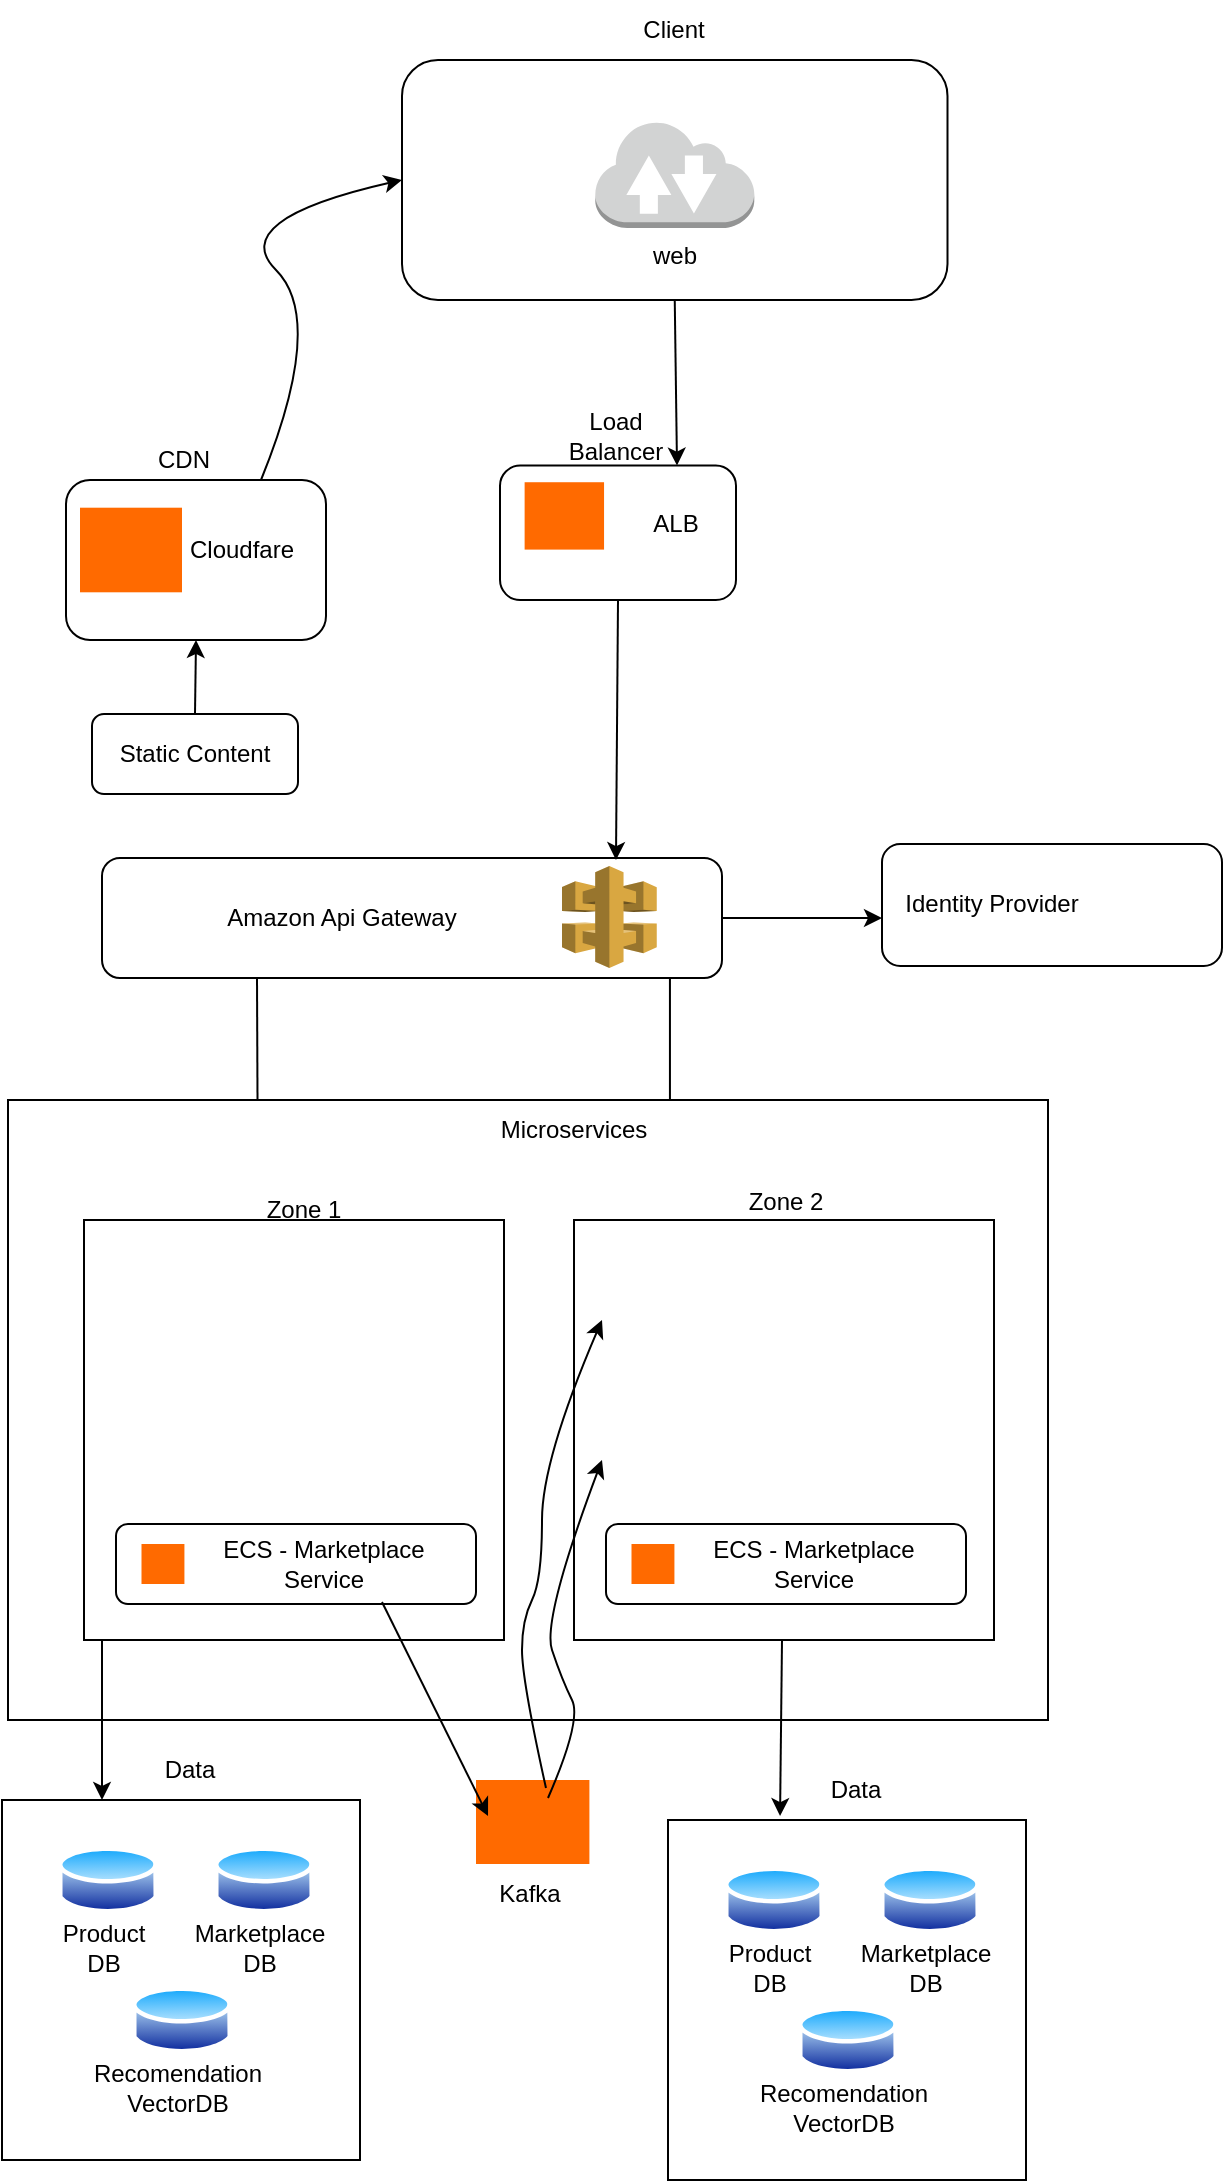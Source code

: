 <mxfile version="28.2.3">
  <diagram name="Page-1" id="uM2RWV-hZdUj_f4ezHtT">
    <mxGraphModel dx="873" dy="1041" grid="1" gridSize="10" guides="1" tooltips="1" connect="1" arrows="1" fold="1" page="1" pageScale="1" pageWidth="850" pageHeight="1100" math="0" shadow="0">
      <root>
        <mxCell id="0" />
        <mxCell id="1" parent="0" />
        <mxCell id="gP5xzrsOw4okpKsFbW5q-6" value="" style="group;movable=0;resizable=0;rotatable=0;deletable=0;editable=0;locked=1;connectable=0;" vertex="1" connectable="0" parent="1">
          <mxGeometry x="240" width="272.75" height="150" as="geometry" />
        </mxCell>
        <mxCell id="gP5xzrsOw4okpKsFbW5q-4" value="" style="rounded=1;whiteSpace=wrap;html=1;fillColor=light-dark(#FFFFFF,transparent);movable=0;resizable=0;rotatable=0;deletable=0;editable=0;locked=1;connectable=0;" vertex="1" parent="gP5xzrsOw4okpKsFbW5q-6">
          <mxGeometry y="30" width="272.75" height="120" as="geometry" />
        </mxCell>
        <mxCell id="gP5xzrsOw4okpKsFbW5q-5" value="Client" style="text;html=1;align=center;verticalAlign=middle;whiteSpace=wrap;rounded=0;movable=0;resizable=0;rotatable=0;deletable=0;editable=0;locked=1;connectable=0;" vertex="1" parent="gP5xzrsOw4okpKsFbW5q-6">
          <mxGeometry x="106.12" width="60" height="30" as="geometry" />
        </mxCell>
        <mxCell id="Uxrc10yOzOFZdtbdVySu-6" value="web" style="outlineConnect=0;dashed=0;verticalLabelPosition=bottom;verticalAlign=top;align=center;html=1;shape=mxgraph.aws3.internet_2;fillColor=#D2D3D3;gradientColor=none;movable=0;resizable=0;rotatable=0;deletable=0;editable=0;locked=1;connectable=0;" parent="gP5xzrsOw4okpKsFbW5q-6" vertex="1">
          <mxGeometry x="96.63" y="60" width="79.5" height="54" as="geometry" />
        </mxCell>
        <mxCell id="gP5xzrsOw4okpKsFbW5q-7" value="" style="group;movable=0;resizable=0;rotatable=0;deletable=0;editable=0;locked=1;connectable=0;" vertex="1" connectable="0" parent="1">
          <mxGeometry x="289" y="216" width="118" height="84" as="geometry" />
        </mxCell>
        <mxCell id="gP5xzrsOw4okpKsFbW5q-8" value="" style="rounded=1;whiteSpace=wrap;html=1;fillColor=light-dark(#FFFFFF,transparent);movable=0;resizable=0;rotatable=0;deletable=0;editable=0;locked=1;connectable=0;" vertex="1" parent="gP5xzrsOw4okpKsFbW5q-7">
          <mxGeometry y="16.8" width="118" height="67.2" as="geometry" />
        </mxCell>
        <mxCell id="gP5xzrsOw4okpKsFbW5q-9" value="Load Balancer" style="text;html=1;align=center;verticalAlign=middle;whiteSpace=wrap;rounded=0;movable=0;resizable=0;rotatable=0;deletable=0;editable=0;locked=1;connectable=0;" vertex="1" parent="gP5xzrsOw4okpKsFbW5q-7">
          <mxGeometry x="45.217" y="-6.72" width="25.958" height="16.8" as="geometry" />
        </mxCell>
        <mxCell id="gP5xzrsOw4okpKsFbW5q-12" value="" style="points=[];aspect=fixed;html=1;align=center;shadow=0;dashed=0;fillColor=#FF6A00;strokeColor=none;shape=mxgraph.alibaba_cloud.alb_application_load_balancer_01;movable=0;resizable=0;rotatable=0;deletable=0;editable=0;locked=1;connectable=0;" vertex="1" parent="gP5xzrsOw4okpKsFbW5q-7">
          <mxGeometry x="12.31" y="25.116" width="39.715" height="33.684" as="geometry" />
        </mxCell>
        <mxCell id="gP5xzrsOw4okpKsFbW5q-17" value="ALB" style="text;html=1;align=center;verticalAlign=middle;whiteSpace=wrap;rounded=0;movable=0;resizable=0;rotatable=0;deletable=0;editable=0;locked=1;connectable=0;" vertex="1" parent="gP5xzrsOw4okpKsFbW5q-7">
          <mxGeometry x="58" y="33.6" width="60" height="25.2" as="geometry" />
        </mxCell>
        <mxCell id="gP5xzrsOw4okpKsFbW5q-16" value="" style="endArrow=classic;html=1;rounded=0;exitX=0.5;exitY=1;exitDx=0;exitDy=0;entryX=0.75;entryY=0;entryDx=0;entryDy=0;movable=0;resizable=0;rotatable=0;deletable=0;editable=0;locked=1;connectable=0;" edge="1" parent="1" source="gP5xzrsOw4okpKsFbW5q-4" target="gP5xzrsOw4okpKsFbW5q-8">
          <mxGeometry width="50" height="50" relative="1" as="geometry">
            <mxPoint x="250" y="520" as="sourcePoint" />
            <mxPoint x="300" y="470" as="targetPoint" />
          </mxGeometry>
        </mxCell>
        <mxCell id="gP5xzrsOw4okpKsFbW5q-18" value="" style="group;movable=0;resizable=0;rotatable=0;deletable=0;editable=0;locked=1;connectable=0;" vertex="1" connectable="0" parent="1">
          <mxGeometry x="72" y="220" width="130" height="100" as="geometry" />
        </mxCell>
        <mxCell id="gP5xzrsOw4okpKsFbW5q-19" value="" style="rounded=1;whiteSpace=wrap;html=1;fillColor=light-dark(#FFFFFF,transparent);movable=0;resizable=0;rotatable=0;deletable=0;editable=0;locked=1;connectable=0;" vertex="1" parent="gP5xzrsOw4okpKsFbW5q-18">
          <mxGeometry y="20" width="130" height="80" as="geometry" />
        </mxCell>
        <mxCell id="gP5xzrsOw4okpKsFbW5q-22" value="Cloudfare" style="text;html=1;align=center;verticalAlign=middle;whiteSpace=wrap;rounded=0;movable=0;resizable=0;rotatable=0;deletable=0;editable=0;locked=1;connectable=0;" vertex="1" parent="gP5xzrsOw4okpKsFbW5q-18">
          <mxGeometry x="58" y="40" width="60" height="30" as="geometry" />
        </mxCell>
        <mxCell id="gP5xzrsOw4okpKsFbW5q-20" value="CDN" style="text;html=1;align=center;verticalAlign=middle;whiteSpace=wrap;rounded=0;movable=0;resizable=0;rotatable=0;deletable=0;editable=0;locked=1;connectable=0;" vertex="1" parent="gP5xzrsOw4okpKsFbW5q-18">
          <mxGeometry x="46.017" width="25.958" height="20" as="geometry" />
        </mxCell>
        <mxCell id="gP5xzrsOw4okpKsFbW5q-23" value="" style="points=[];aspect=fixed;html=1;align=center;shadow=0;dashed=0;fillColor=#FF6A00;strokeColor=none;shape=mxgraph.alibaba_cloud.cdn_content_distribution_network;movable=0;resizable=0;rotatable=0;deletable=0;editable=0;locked=1;connectable=0;" vertex="1" parent="gP5xzrsOw4okpKsFbW5q-18">
          <mxGeometry x="7" y="33.85" width="51" height="42.3" as="geometry" />
        </mxCell>
        <mxCell id="gP5xzrsOw4okpKsFbW5q-30" value="Static Content" style="rounded=1;whiteSpace=wrap;html=1;movable=0;resizable=0;rotatable=0;deletable=0;editable=0;locked=1;connectable=0;" vertex="1" parent="1">
          <mxGeometry x="85" y="357" width="103" height="40" as="geometry" />
        </mxCell>
        <mxCell id="gP5xzrsOw4okpKsFbW5q-32" value="" style="endArrow=classic;html=1;rounded=0;exitX=0.5;exitY=0;exitDx=0;exitDy=0;entryX=0.5;entryY=1;entryDx=0;entryDy=0;movable=0;resizable=0;rotatable=0;deletable=0;editable=0;locked=1;connectable=0;" edge="1" parent="1" source="gP5xzrsOw4okpKsFbW5q-30" target="gP5xzrsOw4okpKsFbW5q-19">
          <mxGeometry width="50" height="50" relative="1" as="geometry">
            <mxPoint x="250" y="520" as="sourcePoint" />
            <mxPoint x="300" y="470" as="targetPoint" />
          </mxGeometry>
        </mxCell>
        <mxCell id="gP5xzrsOw4okpKsFbW5q-35" value="" style="curved=1;endArrow=classic;html=1;rounded=0;entryX=0;entryY=0.5;entryDx=0;entryDy=0;exitX=0.75;exitY=0;exitDx=0;exitDy=0;movable=0;resizable=0;rotatable=0;deletable=0;editable=0;locked=1;connectable=0;" edge="1" parent="1" source="gP5xzrsOw4okpKsFbW5q-19" target="gP5xzrsOw4okpKsFbW5q-4">
          <mxGeometry width="50" height="50" relative="1" as="geometry">
            <mxPoint x="152" y="160" as="sourcePoint" />
            <mxPoint x="202" y="110" as="targetPoint" />
            <Array as="points">
              <mxPoint x="202" y="160" />
              <mxPoint x="152" y="110" />
            </Array>
          </mxGeometry>
        </mxCell>
        <mxCell id="gP5xzrsOw4okpKsFbW5q-36" value="" style="rounded=1;whiteSpace=wrap;html=1;fillColor=light-dark(#FFFFFF,transparent);movable=0;resizable=0;rotatable=0;deletable=0;editable=0;locked=1;connectable=0;" vertex="1" parent="1">
          <mxGeometry x="90" y="429" width="310" height="60" as="geometry" />
        </mxCell>
        <mxCell id="Uxrc10yOzOFZdtbdVySu-5" value="" style="outlineConnect=0;dashed=0;verticalLabelPosition=bottom;verticalAlign=top;align=center;html=1;shape=mxgraph.aws3.api_gateway;fillColor=#D9A741;gradientColor=none;container=0;movable=0;resizable=0;rotatable=0;deletable=0;editable=0;locked=1;connectable=0;" parent="1" vertex="1">
          <mxGeometry x="320" y="433" width="47.38" height="51" as="geometry" />
        </mxCell>
        <mxCell id="Uxrc10yOzOFZdtbdVySu-27" value="Amazon Api Gateway" style="text;html=1;align=center;verticalAlign=middle;whiteSpace=wrap;rounded=0;container=0;movable=0;resizable=0;rotatable=0;deletable=0;editable=0;locked=1;connectable=0;" parent="1" vertex="1">
          <mxGeometry x="120" y="448.61" width="180" height="19.78" as="geometry" />
        </mxCell>
        <mxCell id="gP5xzrsOw4okpKsFbW5q-41" value="" style="endArrow=classic;html=1;rounded=0;exitX=0.5;exitY=1;exitDx=0;exitDy=0;entryX=0.829;entryY=0.017;entryDx=0;entryDy=0;entryPerimeter=0;movable=0;resizable=0;rotatable=0;deletable=0;editable=0;locked=1;connectable=0;" edge="1" parent="1" source="gP5xzrsOw4okpKsFbW5q-8" target="gP5xzrsOw4okpKsFbW5q-36">
          <mxGeometry width="50" height="50" relative="1" as="geometry">
            <mxPoint x="250" y="520" as="sourcePoint" />
            <mxPoint x="300" y="470" as="targetPoint" />
          </mxGeometry>
        </mxCell>
        <mxCell id="gP5xzrsOw4okpKsFbW5q-43" value="" style="image;aspect=fixed;perimeter=ellipsePerimeter;html=1;align=center;shadow=0;dashed=0;fontColor=#4277BB;labelBackgroundColor=default;fontSize=12;spacingTop=3;image=img/lib/ibm/security/identity_provider.svg;movable=0;resizable=0;rotatable=0;deletable=0;editable=0;locked=1;connectable=0;" vertex="1" parent="1">
          <mxGeometry x="590" y="428" width="47" height="47" as="geometry" />
        </mxCell>
        <mxCell id="gP5xzrsOw4okpKsFbW5q-45" value="" style="rounded=1;whiteSpace=wrap;html=1;fillColor=light-dark(#FFFFFF,transparent);movable=0;resizable=0;rotatable=0;deletable=0;editable=0;locked=1;connectable=0;" vertex="1" parent="1">
          <mxGeometry x="480" y="422" width="170" height="61" as="geometry" />
        </mxCell>
        <mxCell id="gP5xzrsOw4okpKsFbW5q-46" value="Identity Provider" style="text;html=1;align=center;verticalAlign=middle;whiteSpace=wrap;rounded=0;movable=0;resizable=0;rotatable=0;deletable=0;editable=0;locked=1;connectable=0;" vertex="1" parent="1">
          <mxGeometry x="480" y="436.5" width="110" height="30" as="geometry" />
        </mxCell>
        <mxCell id="gP5xzrsOw4okpKsFbW5q-47" value="" style="endArrow=classic;html=1;rounded=0;entryX=0;entryY=0.75;entryDx=0;entryDy=0;exitX=1;exitY=0.5;exitDx=0;exitDy=0;movable=0;resizable=0;rotatable=0;deletable=0;editable=0;locked=1;connectable=0;" edge="1" parent="1" source="gP5xzrsOw4okpKsFbW5q-36" target="gP5xzrsOw4okpKsFbW5q-46">
          <mxGeometry width="50" height="50" relative="1" as="geometry">
            <mxPoint x="250" y="480" as="sourcePoint" />
            <mxPoint x="300" y="430" as="targetPoint" />
          </mxGeometry>
        </mxCell>
        <mxCell id="gP5xzrsOw4okpKsFbW5q-80" value="" style="endArrow=classic;html=1;rounded=0;exitX=0.916;exitY=1;exitDx=0;exitDy=0;exitPerimeter=0;movable=0;resizable=0;rotatable=0;deletable=0;editable=0;locked=1;connectable=0;" edge="1" parent="1" source="gP5xzrsOw4okpKsFbW5q-36">
          <mxGeometry width="50" height="50" relative="1" as="geometry">
            <mxPoint x="317.38" y="525" as="sourcePoint" />
            <mxPoint x="374" y="610" as="targetPoint" />
          </mxGeometry>
        </mxCell>
        <mxCell id="gP5xzrsOw4okpKsFbW5q-81" value="" style="endArrow=classic;html=1;rounded=0;exitX=0.25;exitY=1;exitDx=0;exitDy=0;movable=0;resizable=0;rotatable=0;deletable=0;editable=0;locked=1;connectable=0;" edge="1" parent="1" source="gP5xzrsOw4okpKsFbW5q-36">
          <mxGeometry width="50" height="50" relative="1" as="geometry">
            <mxPoint x="150" y="539" as="sourcePoint" />
            <mxPoint x="168" y="610" as="targetPoint" />
          </mxGeometry>
        </mxCell>
        <mxCell id="gP5xzrsOw4okpKsFbW5q-48" value="" style="whiteSpace=wrap;html=1;fillColor=light-dark(#FFFFFF,transparent);movable=0;resizable=0;rotatable=0;deletable=0;editable=0;locked=1;connectable=0;" vertex="1" parent="1">
          <mxGeometry x="43" y="550" width="520" height="310" as="geometry" />
        </mxCell>
        <mxCell id="gP5xzrsOw4okpKsFbW5q-52" value="Microservices" style="text;html=1;align=center;verticalAlign=middle;whiteSpace=wrap;rounded=0;movable=0;resizable=0;rotatable=0;deletable=0;editable=0;locked=1;connectable=0;" vertex="1" parent="1">
          <mxGeometry x="276" y="550" width="100" height="30" as="geometry" />
        </mxCell>
        <mxCell id="gP5xzrsOw4okpKsFbW5q-55" value="" style="group;movable=0;resizable=0;rotatable=0;deletable=0;editable=0;locked=1;connectable=0;" vertex="1" connectable="0" parent="1">
          <mxGeometry x="96" y="630" width="180" height="40" as="geometry" />
        </mxCell>
        <mxCell id="gP5xzrsOw4okpKsFbW5q-49" value="" style="rounded=1;whiteSpace=wrap;html=1;fillColor=light-dark(#FFFFFF,transparent);movable=0;resizable=0;rotatable=0;deletable=0;editable=0;locked=1;connectable=0;" vertex="1" parent="gP5xzrsOw4okpKsFbW5q-55">
          <mxGeometry width="180" height="40" as="geometry" />
        </mxCell>
        <mxCell id="gP5xzrsOw4okpKsFbW5q-50" value="" style="points=[];aspect=fixed;html=1;align=center;shadow=0;dashed=0;fillColor=#FF6A00;strokeColor=none;shape=mxgraph.alibaba_cloud.ecs_elastic_compute_service;movable=0;resizable=0;rotatable=0;deletable=0;editable=0;locked=1;connectable=0;" vertex="1" parent="gP5xzrsOw4okpKsFbW5q-55">
          <mxGeometry x="12.75" y="10" width="21.46" height="20" as="geometry" />
        </mxCell>
        <mxCell id="gP5xzrsOw4okpKsFbW5q-51" value="ECS - Product Service" style="text;html=1;align=center;verticalAlign=middle;whiteSpace=wrap;rounded=0;movable=0;resizable=0;rotatable=0;deletable=0;editable=0;locked=1;connectable=0;" vertex="1" parent="gP5xzrsOw4okpKsFbW5q-55">
          <mxGeometry x="34.21" y="5" width="140" height="30" as="geometry" />
        </mxCell>
        <mxCell id="gP5xzrsOw4okpKsFbW5q-56" value="Zone 1" style="text;html=1;align=center;verticalAlign=middle;whiteSpace=wrap;rounded=0;movable=0;resizable=0;rotatable=0;deletable=0;editable=0;locked=1;connectable=0;" vertex="1" parent="1">
          <mxGeometry x="161" y="590" width="60" height="30" as="geometry" />
        </mxCell>
        <mxCell id="gP5xzrsOw4okpKsFbW5q-57" value="" style="group;movable=0;resizable=0;rotatable=0;deletable=0;editable=0;locked=1;connectable=0;" vertex="1" connectable="0" parent="1">
          <mxGeometry x="101" y="695" width="190" height="125" as="geometry" />
        </mxCell>
        <mxCell id="gP5xzrsOw4okpKsFbW5q-58" value="" style="rounded=1;whiteSpace=wrap;html=1;fillColor=light-dark(#FFFFFF,transparent);movable=0;resizable=0;rotatable=0;deletable=0;editable=0;locked=1;connectable=0;" vertex="1" parent="gP5xzrsOw4okpKsFbW5q-57">
          <mxGeometry x="-5" width="180" height="40" as="geometry" />
        </mxCell>
        <mxCell id="gP5xzrsOw4okpKsFbW5q-59" value="" style="points=[];aspect=fixed;html=1;align=center;shadow=0;dashed=0;fillColor=#FF6A00;strokeColor=none;shape=mxgraph.alibaba_cloud.ecs_elastic_compute_service;movable=0;resizable=0;rotatable=0;deletable=0;editable=0;locked=1;connectable=0;" vertex="1" parent="gP5xzrsOw4okpKsFbW5q-57">
          <mxGeometry x="12.75" y="10" width="21.46" height="20" as="geometry" />
        </mxCell>
        <mxCell id="gP5xzrsOw4okpKsFbW5q-60" value="ECS - Recomendation Service" style="text;html=1;align=center;verticalAlign=middle;whiteSpace=wrap;rounded=0;movable=0;resizable=0;rotatable=0;deletable=0;editable=0;locked=1;connectable=0;" vertex="1" parent="gP5xzrsOw4okpKsFbW5q-57">
          <mxGeometry x="34.21" y="5" width="140" height="30" as="geometry" />
        </mxCell>
        <mxCell id="gP5xzrsOw4okpKsFbW5q-53" value="" style="whiteSpace=wrap;html=1;aspect=fixed;fillColor=light-dark(#FFFFFF,transparent);movable=0;resizable=0;rotatable=0;deletable=0;editable=0;locked=1;connectable=0;" vertex="1" parent="gP5xzrsOw4okpKsFbW5q-57">
          <mxGeometry x="-20" y="-85" width="210" height="210" as="geometry" />
        </mxCell>
        <mxCell id="gP5xzrsOw4okpKsFbW5q-61" value="" style="group;movable=0;resizable=0;rotatable=0;deletable=0;editable=0;locked=1;connectable=0;" vertex="1" connectable="0" parent="1">
          <mxGeometry x="97" y="762" width="180" height="40" as="geometry" />
        </mxCell>
        <mxCell id="gP5xzrsOw4okpKsFbW5q-62" value="" style="rounded=1;whiteSpace=wrap;html=1;fillColor=light-dark(#FFFFFF,transparent);movable=0;resizable=0;rotatable=0;deletable=0;editable=0;locked=1;connectable=0;" vertex="1" parent="gP5xzrsOw4okpKsFbW5q-61">
          <mxGeometry width="180" height="40" as="geometry" />
        </mxCell>
        <mxCell id="gP5xzrsOw4okpKsFbW5q-63" value="" style="points=[];aspect=fixed;html=1;align=center;shadow=0;dashed=0;fillColor=#FF6A00;strokeColor=none;shape=mxgraph.alibaba_cloud.ecs_elastic_compute_service;movable=0;resizable=0;rotatable=0;deletable=0;editable=0;locked=1;connectable=0;" vertex="1" parent="gP5xzrsOw4okpKsFbW5q-61">
          <mxGeometry x="12.75" y="10" width="21.46" height="20" as="geometry" />
        </mxCell>
        <mxCell id="gP5xzrsOw4okpKsFbW5q-64" value="ECS - Marketplace Service" style="text;html=1;align=center;verticalAlign=middle;whiteSpace=wrap;rounded=0;movable=0;resizable=0;rotatable=0;deletable=0;editable=0;locked=1;connectable=0;" vertex="1" parent="gP5xzrsOw4okpKsFbW5q-61">
          <mxGeometry x="34.21" y="5" width="140" height="30" as="geometry" />
        </mxCell>
        <mxCell id="gP5xzrsOw4okpKsFbW5q-66" value="" style="group;movable=0;resizable=0;rotatable=0;deletable=0;editable=0;locked=1;connectable=0;" vertex="1" connectable="0" parent="1">
          <mxGeometry x="341" y="630" width="180" height="40" as="geometry" />
        </mxCell>
        <mxCell id="gP5xzrsOw4okpKsFbW5q-67" value="" style="rounded=1;whiteSpace=wrap;html=1;fillColor=light-dark(#FFFFFF,transparent);movable=0;resizable=0;rotatable=0;deletable=0;editable=0;locked=1;connectable=0;" vertex="1" parent="gP5xzrsOw4okpKsFbW5q-66">
          <mxGeometry width="180" height="40" as="geometry" />
        </mxCell>
        <mxCell id="gP5xzrsOw4okpKsFbW5q-68" value="" style="points=[];aspect=fixed;html=1;align=center;shadow=0;dashed=0;fillColor=#FF6A00;strokeColor=none;shape=mxgraph.alibaba_cloud.ecs_elastic_compute_service;movable=0;resizable=0;rotatable=0;deletable=0;editable=0;locked=1;connectable=0;" vertex="1" parent="gP5xzrsOw4okpKsFbW5q-66">
          <mxGeometry x="12.75" y="10" width="21.46" height="20" as="geometry" />
        </mxCell>
        <mxCell id="gP5xzrsOw4okpKsFbW5q-69" value="ECS - Product Service" style="text;html=1;align=center;verticalAlign=middle;whiteSpace=wrap;rounded=0;movable=0;resizable=0;rotatable=0;deletable=0;editable=0;locked=1;connectable=0;" vertex="1" parent="gP5xzrsOw4okpKsFbW5q-66">
          <mxGeometry x="34.21" y="5" width="140" height="30" as="geometry" />
        </mxCell>
        <mxCell id="gP5xzrsOw4okpKsFbW5q-70" value="Zone 2" style="text;html=1;align=center;verticalAlign=middle;whiteSpace=wrap;rounded=0;movable=0;resizable=0;rotatable=0;deletable=0;editable=0;locked=1;connectable=0;" vertex="1" parent="1">
          <mxGeometry x="402" y="586" width="60" height="30" as="geometry" />
        </mxCell>
        <mxCell id="gP5xzrsOw4okpKsFbW5q-71" value="" style="group;movable=0;resizable=0;rotatable=0;deletable=0;editable=0;locked=1;connectable=0;" vertex="1" connectable="0" parent="1">
          <mxGeometry x="346" y="695" width="190" height="125" as="geometry" />
        </mxCell>
        <mxCell id="gP5xzrsOw4okpKsFbW5q-72" value="" style="rounded=1;whiteSpace=wrap;html=1;fillColor=light-dark(#FFFFFF,transparent);movable=0;resizable=0;rotatable=0;deletable=0;editable=0;locked=1;connectable=0;" vertex="1" parent="gP5xzrsOw4okpKsFbW5q-71">
          <mxGeometry x="-5" width="180" height="40" as="geometry" />
        </mxCell>
        <mxCell id="gP5xzrsOw4okpKsFbW5q-73" value="" style="points=[];aspect=fixed;html=1;align=center;shadow=0;dashed=0;fillColor=#FF6A00;strokeColor=none;shape=mxgraph.alibaba_cloud.ecs_elastic_compute_service;movable=0;resizable=0;rotatable=0;deletable=0;editable=0;locked=1;connectable=0;" vertex="1" parent="gP5xzrsOw4okpKsFbW5q-71">
          <mxGeometry x="12.75" y="10" width="21.46" height="20" as="geometry" />
        </mxCell>
        <mxCell id="gP5xzrsOw4okpKsFbW5q-74" value="ECS - Recomendation Service" style="text;html=1;align=center;verticalAlign=middle;whiteSpace=wrap;rounded=0;movable=0;resizable=0;rotatable=0;deletable=0;editable=0;locked=1;connectable=0;" vertex="1" parent="gP5xzrsOw4okpKsFbW5q-71">
          <mxGeometry x="34.21" y="5" width="140" height="30" as="geometry" />
        </mxCell>
        <mxCell id="gP5xzrsOw4okpKsFbW5q-75" value="" style="whiteSpace=wrap;html=1;aspect=fixed;fillColor=light-dark(#FFFFFF,transparent);movable=0;resizable=0;rotatable=0;deletable=0;editable=0;locked=1;connectable=0;" vertex="1" parent="gP5xzrsOw4okpKsFbW5q-71">
          <mxGeometry x="-20" y="-85" width="210" height="210" as="geometry" />
        </mxCell>
        <mxCell id="gP5xzrsOw4okpKsFbW5q-76" value="" style="group;movable=0;resizable=0;rotatable=0;deletable=0;editable=0;locked=1;connectable=0;" vertex="1" connectable="0" parent="1">
          <mxGeometry x="342" y="762" width="180" height="40" as="geometry" />
        </mxCell>
        <mxCell id="gP5xzrsOw4okpKsFbW5q-77" value="" style="rounded=1;whiteSpace=wrap;html=1;fillColor=light-dark(#FFFFFF,transparent);movable=0;resizable=0;rotatable=0;deletable=0;editable=0;locked=1;connectable=0;" vertex="1" parent="gP5xzrsOw4okpKsFbW5q-76">
          <mxGeometry width="180" height="40" as="geometry" />
        </mxCell>
        <mxCell id="gP5xzrsOw4okpKsFbW5q-78" value="" style="points=[];aspect=fixed;html=1;align=center;shadow=0;dashed=0;fillColor=#FF6A00;strokeColor=none;shape=mxgraph.alibaba_cloud.ecs_elastic_compute_service;movable=0;resizable=0;rotatable=0;deletable=0;editable=0;locked=1;connectable=0;" vertex="1" parent="gP5xzrsOw4okpKsFbW5q-76">
          <mxGeometry x="12.75" y="10" width="21.46" height="20" as="geometry" />
        </mxCell>
        <mxCell id="gP5xzrsOw4okpKsFbW5q-79" value="ECS - Marketplace Service" style="text;html=1;align=center;verticalAlign=middle;whiteSpace=wrap;rounded=0;movable=0;resizable=0;rotatable=0;deletable=0;editable=0;locked=1;connectable=0;" vertex="1" parent="gP5xzrsOw4okpKsFbW5q-76">
          <mxGeometry x="34.21" y="5" width="140" height="30" as="geometry" />
        </mxCell>
        <mxCell id="gP5xzrsOw4okpKsFbW5q-94" value="" style="points=[];aspect=fixed;html=1;align=center;shadow=0;dashed=0;fillColor=#FF6A00;strokeColor=none;shape=mxgraph.alibaba_cloud.kafka;movable=0;resizable=0;rotatable=0;deletable=0;editable=0;locked=1;connectable=0;" vertex="1" parent="1">
          <mxGeometry x="277" y="890" width="56.7" height="42" as="geometry" />
        </mxCell>
        <mxCell id="gP5xzrsOw4okpKsFbW5q-95" value="Kafka" style="text;html=1;align=center;verticalAlign=middle;whiteSpace=wrap;rounded=0;movable=0;resizable=0;rotatable=0;deletable=0;editable=0;locked=1;connectable=0;" vertex="1" parent="1">
          <mxGeometry x="273.7" y="932" width="60" height="30" as="geometry" />
        </mxCell>
        <mxCell id="gP5xzrsOw4okpKsFbW5q-101" value="" style="group;movable=0;resizable=0;rotatable=0;deletable=0;editable=0;locked=1;connectable=0;" vertex="1" connectable="0" parent="1">
          <mxGeometry x="40" y="870" width="179" height="210" as="geometry" />
        </mxCell>
        <mxCell id="gP5xzrsOw4okpKsFbW5q-96" value="" style="whiteSpace=wrap;html=1;fillColor=light-dark(#FFFFFF,transparent);movable=0;resizable=0;rotatable=0;deletable=0;editable=0;locked=1;connectable=0;" vertex="1" parent="gP5xzrsOw4okpKsFbW5q-101">
          <mxGeometry y="30" width="179" height="180" as="geometry" />
        </mxCell>
        <mxCell id="gP5xzrsOw4okpKsFbW5q-97" value="Data" style="text;html=1;align=center;verticalAlign=middle;whiteSpace=wrap;rounded=0;movable=0;resizable=0;rotatable=0;deletable=0;editable=0;locked=1;connectable=0;" vertex="1" parent="gP5xzrsOw4okpKsFbW5q-101">
          <mxGeometry x="64" width="60" height="30" as="geometry" />
        </mxCell>
        <mxCell id="gP5xzrsOw4okpKsFbW5q-99" value="" style="group;movable=0;resizable=0;rotatable=0;deletable=0;editable=0;locked=1;connectable=0;" vertex="1" connectable="0" parent="gP5xzrsOw4okpKsFbW5q-101">
          <mxGeometry x="21" y="51.5" width="138" height="137" as="geometry" />
        </mxCell>
        <mxCell id="gP5xzrsOw4okpKsFbW5q-84" value="" style="image;aspect=fixed;perimeter=ellipsePerimeter;html=1;align=center;shadow=0;dashed=0;spacingTop=3;image=img/lib/active_directory/database.svg;movable=0;resizable=0;rotatable=0;deletable=0;editable=0;locked=1;connectable=0;" vertex="1" parent="gP5xzrsOw4okpKsFbW5q-99">
          <mxGeometry x="7" width="50" height="37" as="geometry" />
        </mxCell>
        <mxCell id="gP5xzrsOw4okpKsFbW5q-85" value="Product DB" style="text;html=1;align=center;verticalAlign=middle;whiteSpace=wrap;rounded=0;movable=0;resizable=0;rotatable=0;deletable=0;editable=0;locked=1;connectable=0;" vertex="1" parent="gP5xzrsOw4okpKsFbW5q-99">
          <mxGeometry y="37" width="60" height="30" as="geometry" />
        </mxCell>
        <mxCell id="gP5xzrsOw4okpKsFbW5q-90" value="" style="image;aspect=fixed;perimeter=ellipsePerimeter;html=1;align=center;shadow=0;dashed=0;spacingTop=3;image=img/lib/active_directory/database.svg;movable=0;resizable=0;rotatable=0;deletable=0;editable=0;locked=1;connectable=0;" vertex="1" parent="gP5xzrsOw4okpKsFbW5q-99">
          <mxGeometry x="85" width="50" height="37" as="geometry" />
        </mxCell>
        <mxCell id="gP5xzrsOw4okpKsFbW5q-91" value="Marketplace DB" style="text;html=1;align=center;verticalAlign=middle;whiteSpace=wrap;rounded=0;movable=0;resizable=0;rotatable=0;deletable=0;editable=0;locked=1;connectable=0;" vertex="1" parent="gP5xzrsOw4okpKsFbW5q-99">
          <mxGeometry x="78" y="37" width="60" height="30" as="geometry" />
        </mxCell>
        <mxCell id="gP5xzrsOw4okpKsFbW5q-92" value="" style="image;aspect=fixed;perimeter=ellipsePerimeter;html=1;align=center;shadow=0;dashed=0;spacingTop=3;image=img/lib/active_directory/database.svg;movable=0;resizable=0;rotatable=0;deletable=0;editable=0;locked=1;connectable=0;" vertex="1" parent="gP5xzrsOw4okpKsFbW5q-99">
          <mxGeometry x="44" y="70" width="50" height="37" as="geometry" />
        </mxCell>
        <mxCell id="gP5xzrsOw4okpKsFbW5q-93" value="Recomendation VectorDB" style="text;html=1;align=center;verticalAlign=middle;whiteSpace=wrap;rounded=0;movable=0;resizable=0;rotatable=0;deletable=0;editable=0;locked=1;connectable=0;" vertex="1" parent="gP5xzrsOw4okpKsFbW5q-99">
          <mxGeometry x="37" y="107" width="60" height="30" as="geometry" />
        </mxCell>
        <mxCell id="gP5xzrsOw4okpKsFbW5q-102" value="" style="group;movable=0;resizable=0;rotatable=0;deletable=0;editable=0;locked=1;connectable=0;" vertex="1" connectable="0" parent="1">
          <mxGeometry x="373" y="880" width="179" height="210" as="geometry" />
        </mxCell>
        <mxCell id="gP5xzrsOw4okpKsFbW5q-103" value="" style="whiteSpace=wrap;html=1;fillColor=light-dark(#FFFFFF,transparent);movable=0;resizable=0;rotatable=0;deletable=0;editable=0;locked=1;connectable=0;" vertex="1" parent="gP5xzrsOw4okpKsFbW5q-102">
          <mxGeometry y="30" width="179" height="180" as="geometry" />
        </mxCell>
        <mxCell id="gP5xzrsOw4okpKsFbW5q-104" value="Data" style="text;html=1;align=center;verticalAlign=middle;whiteSpace=wrap;rounded=0;movable=0;resizable=0;rotatable=0;deletable=0;editable=0;locked=1;connectable=0;" vertex="1" parent="gP5xzrsOw4okpKsFbW5q-102">
          <mxGeometry x="64" width="60" height="30" as="geometry" />
        </mxCell>
        <mxCell id="gP5xzrsOw4okpKsFbW5q-105" value="" style="group;movable=0;resizable=0;rotatable=0;deletable=0;editable=0;locked=1;connectable=0;" vertex="1" connectable="0" parent="gP5xzrsOw4okpKsFbW5q-102">
          <mxGeometry x="21" y="51.5" width="138" height="137" as="geometry" />
        </mxCell>
        <mxCell id="gP5xzrsOw4okpKsFbW5q-106" value="" style="image;aspect=fixed;perimeter=ellipsePerimeter;html=1;align=center;shadow=0;dashed=0;spacingTop=3;image=img/lib/active_directory/database.svg;movable=0;resizable=0;rotatable=0;deletable=0;editable=0;locked=1;connectable=0;" vertex="1" parent="gP5xzrsOw4okpKsFbW5q-105">
          <mxGeometry x="7" width="50" height="37" as="geometry" />
        </mxCell>
        <mxCell id="gP5xzrsOw4okpKsFbW5q-107" value="Product DB" style="text;html=1;align=center;verticalAlign=middle;whiteSpace=wrap;rounded=0;movable=0;resizable=0;rotatable=0;deletable=0;editable=0;locked=1;connectable=0;" vertex="1" parent="gP5xzrsOw4okpKsFbW5q-105">
          <mxGeometry y="37" width="60" height="30" as="geometry" />
        </mxCell>
        <mxCell id="gP5xzrsOw4okpKsFbW5q-108" value="" style="image;aspect=fixed;perimeter=ellipsePerimeter;html=1;align=center;shadow=0;dashed=0;spacingTop=3;image=img/lib/active_directory/database.svg;movable=0;resizable=0;rotatable=0;deletable=0;editable=0;locked=1;connectable=0;" vertex="1" parent="gP5xzrsOw4okpKsFbW5q-105">
          <mxGeometry x="85" width="50" height="37" as="geometry" />
        </mxCell>
        <mxCell id="gP5xzrsOw4okpKsFbW5q-109" value="Marketplace DB" style="text;html=1;align=center;verticalAlign=middle;whiteSpace=wrap;rounded=0;movable=0;resizable=0;rotatable=0;deletable=0;editable=0;locked=1;connectable=0;" vertex="1" parent="gP5xzrsOw4okpKsFbW5q-105">
          <mxGeometry x="78" y="37" width="60" height="30" as="geometry" />
        </mxCell>
        <mxCell id="gP5xzrsOw4okpKsFbW5q-110" value="" style="image;aspect=fixed;perimeter=ellipsePerimeter;html=1;align=center;shadow=0;dashed=0;spacingTop=3;image=img/lib/active_directory/database.svg;movable=0;resizable=0;rotatable=0;deletable=0;editable=0;locked=1;connectable=0;" vertex="1" parent="gP5xzrsOw4okpKsFbW5q-105">
          <mxGeometry x="44" y="70" width="50" height="37" as="geometry" />
        </mxCell>
        <mxCell id="gP5xzrsOw4okpKsFbW5q-111" value="Recomendation VectorDB" style="text;html=1;align=center;verticalAlign=middle;whiteSpace=wrap;rounded=0;movable=0;resizable=0;rotatable=0;deletable=0;editable=0;locked=1;connectable=0;" vertex="1" parent="gP5xzrsOw4okpKsFbW5q-105">
          <mxGeometry x="37" y="107" width="60" height="30" as="geometry" />
        </mxCell>
        <mxCell id="gP5xzrsOw4okpKsFbW5q-112" value="" style="endArrow=classic;html=1;rounded=0;movable=0;resizable=0;rotatable=0;deletable=0;editable=0;locked=1;connectable=0;" edge="1" parent="1">
          <mxGeometry width="50" height="50" relative="1" as="geometry">
            <mxPoint x="90" y="820" as="sourcePoint" />
            <mxPoint x="90" y="900" as="targetPoint" />
          </mxGeometry>
        </mxCell>
        <mxCell id="gP5xzrsOw4okpKsFbW5q-113" value="" style="endArrow=classic;html=1;rounded=0;entryX=0.313;entryY=-0.011;entryDx=0;entryDy=0;entryPerimeter=0;movable=0;resizable=0;rotatable=0;deletable=0;editable=0;locked=1;connectable=0;" edge="1" parent="1" target="gP5xzrsOw4okpKsFbW5q-103">
          <mxGeometry width="50" height="50" relative="1" as="geometry">
            <mxPoint x="430" y="820" as="sourcePoint" />
            <mxPoint x="360" y="780" as="targetPoint" />
          </mxGeometry>
        </mxCell>
        <mxCell id="gP5xzrsOw4okpKsFbW5q-114" value="" style="curved=1;endArrow=classic;html=1;rounded=0;exitX=0.617;exitY=0.095;exitDx=0;exitDy=0;exitPerimeter=0;movable=0;resizable=0;rotatable=0;deletable=0;editable=0;locked=1;connectable=0;" edge="1" parent="1" source="gP5xzrsOw4okpKsFbW5q-94">
          <mxGeometry width="50" height="50" relative="1" as="geometry">
            <mxPoint x="310" y="840" as="sourcePoint" />
            <mxPoint x="340" y="660" as="targetPoint" />
            <Array as="points">
              <mxPoint x="300" y="840" />
              <mxPoint x="300" y="810" />
              <mxPoint x="310" y="790" />
              <mxPoint x="310" y="730" />
            </Array>
          </mxGeometry>
        </mxCell>
        <mxCell id="gP5xzrsOw4okpKsFbW5q-116" value="" style="endArrow=classic;html=1;rounded=0;entryX=0.106;entryY=0.405;entryDx=0;entryDy=0;entryPerimeter=0;movable=0;resizable=0;rotatable=0;deletable=0;editable=0;locked=1;connectable=0;" edge="1" parent="1">
          <mxGeometry width="50" height="50" relative="1" as="geometry">
            <mxPoint x="230" y="801" as="sourcePoint" />
            <mxPoint x="283.01" y="908.01" as="targetPoint" />
          </mxGeometry>
        </mxCell>
        <mxCell id="gP5xzrsOw4okpKsFbW5q-117" value="" style="curved=1;endArrow=classic;html=1;rounded=0;exitX=0.635;exitY=0.214;exitDx=0;exitDy=0;exitPerimeter=0;movable=0;resizable=0;rotatable=0;deletable=0;editable=0;locked=1;connectable=0;" edge="1" parent="1" source="gP5xzrsOw4okpKsFbW5q-94">
          <mxGeometry width="50" height="50" relative="1" as="geometry">
            <mxPoint x="310" y="860" as="sourcePoint" />
            <mxPoint x="340" y="730" as="targetPoint" />
            <Array as="points">
              <mxPoint x="330" y="860" />
              <mxPoint x="320" y="840" />
              <mxPoint x="310" y="810" />
            </Array>
          </mxGeometry>
        </mxCell>
      </root>
    </mxGraphModel>
  </diagram>
</mxfile>
